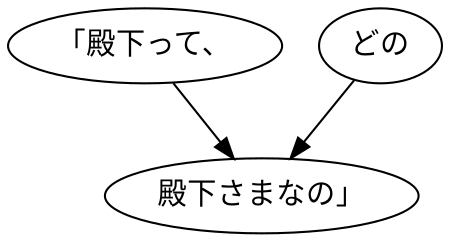 digraph graph6886 {
	node0 [label="「殿下って、"];
	node1 [label="どの"];
	node2 [label="殿下さまなの」"];
	node0 -> node2;
	node1 -> node2;
}
